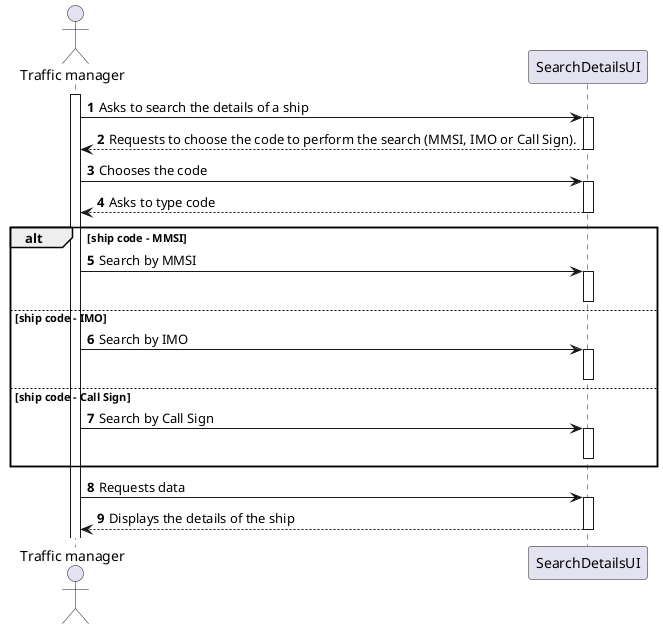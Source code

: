 @startuml
autonumber

actor "Traffic manager" as manager
participant "SearchDetailsUI" as sdUI

activate manager
manager -> sdUI : Asks to search the details of a ship
activate sdUI
sdUI --> manager : Requests to choose the code to perform the search (MMSI, IMO or Call Sign).
deactivate sdUI

manager -> sdUI : Chooses the code
activate sdUI
sdUI --> manager : Asks to type code
deactivate sdUI

alt ship code - MMSI
manager -> sdUI  : Search by MMSI
activate sdUI
deactivate sdUI
else ship code - IMO
manager -> sdUI  : Search by IMO
activate sdUI
deactivate sdUI
else ship code - Call Sign
manager -> sdUI : Search by Call Sign
activate sdUI
deactivate sdUI
end


manager -> sdUI : Requests data
activate sdUI

sdUI --> manager : Displays the details of the ship
deactivate sdUI

@enduml